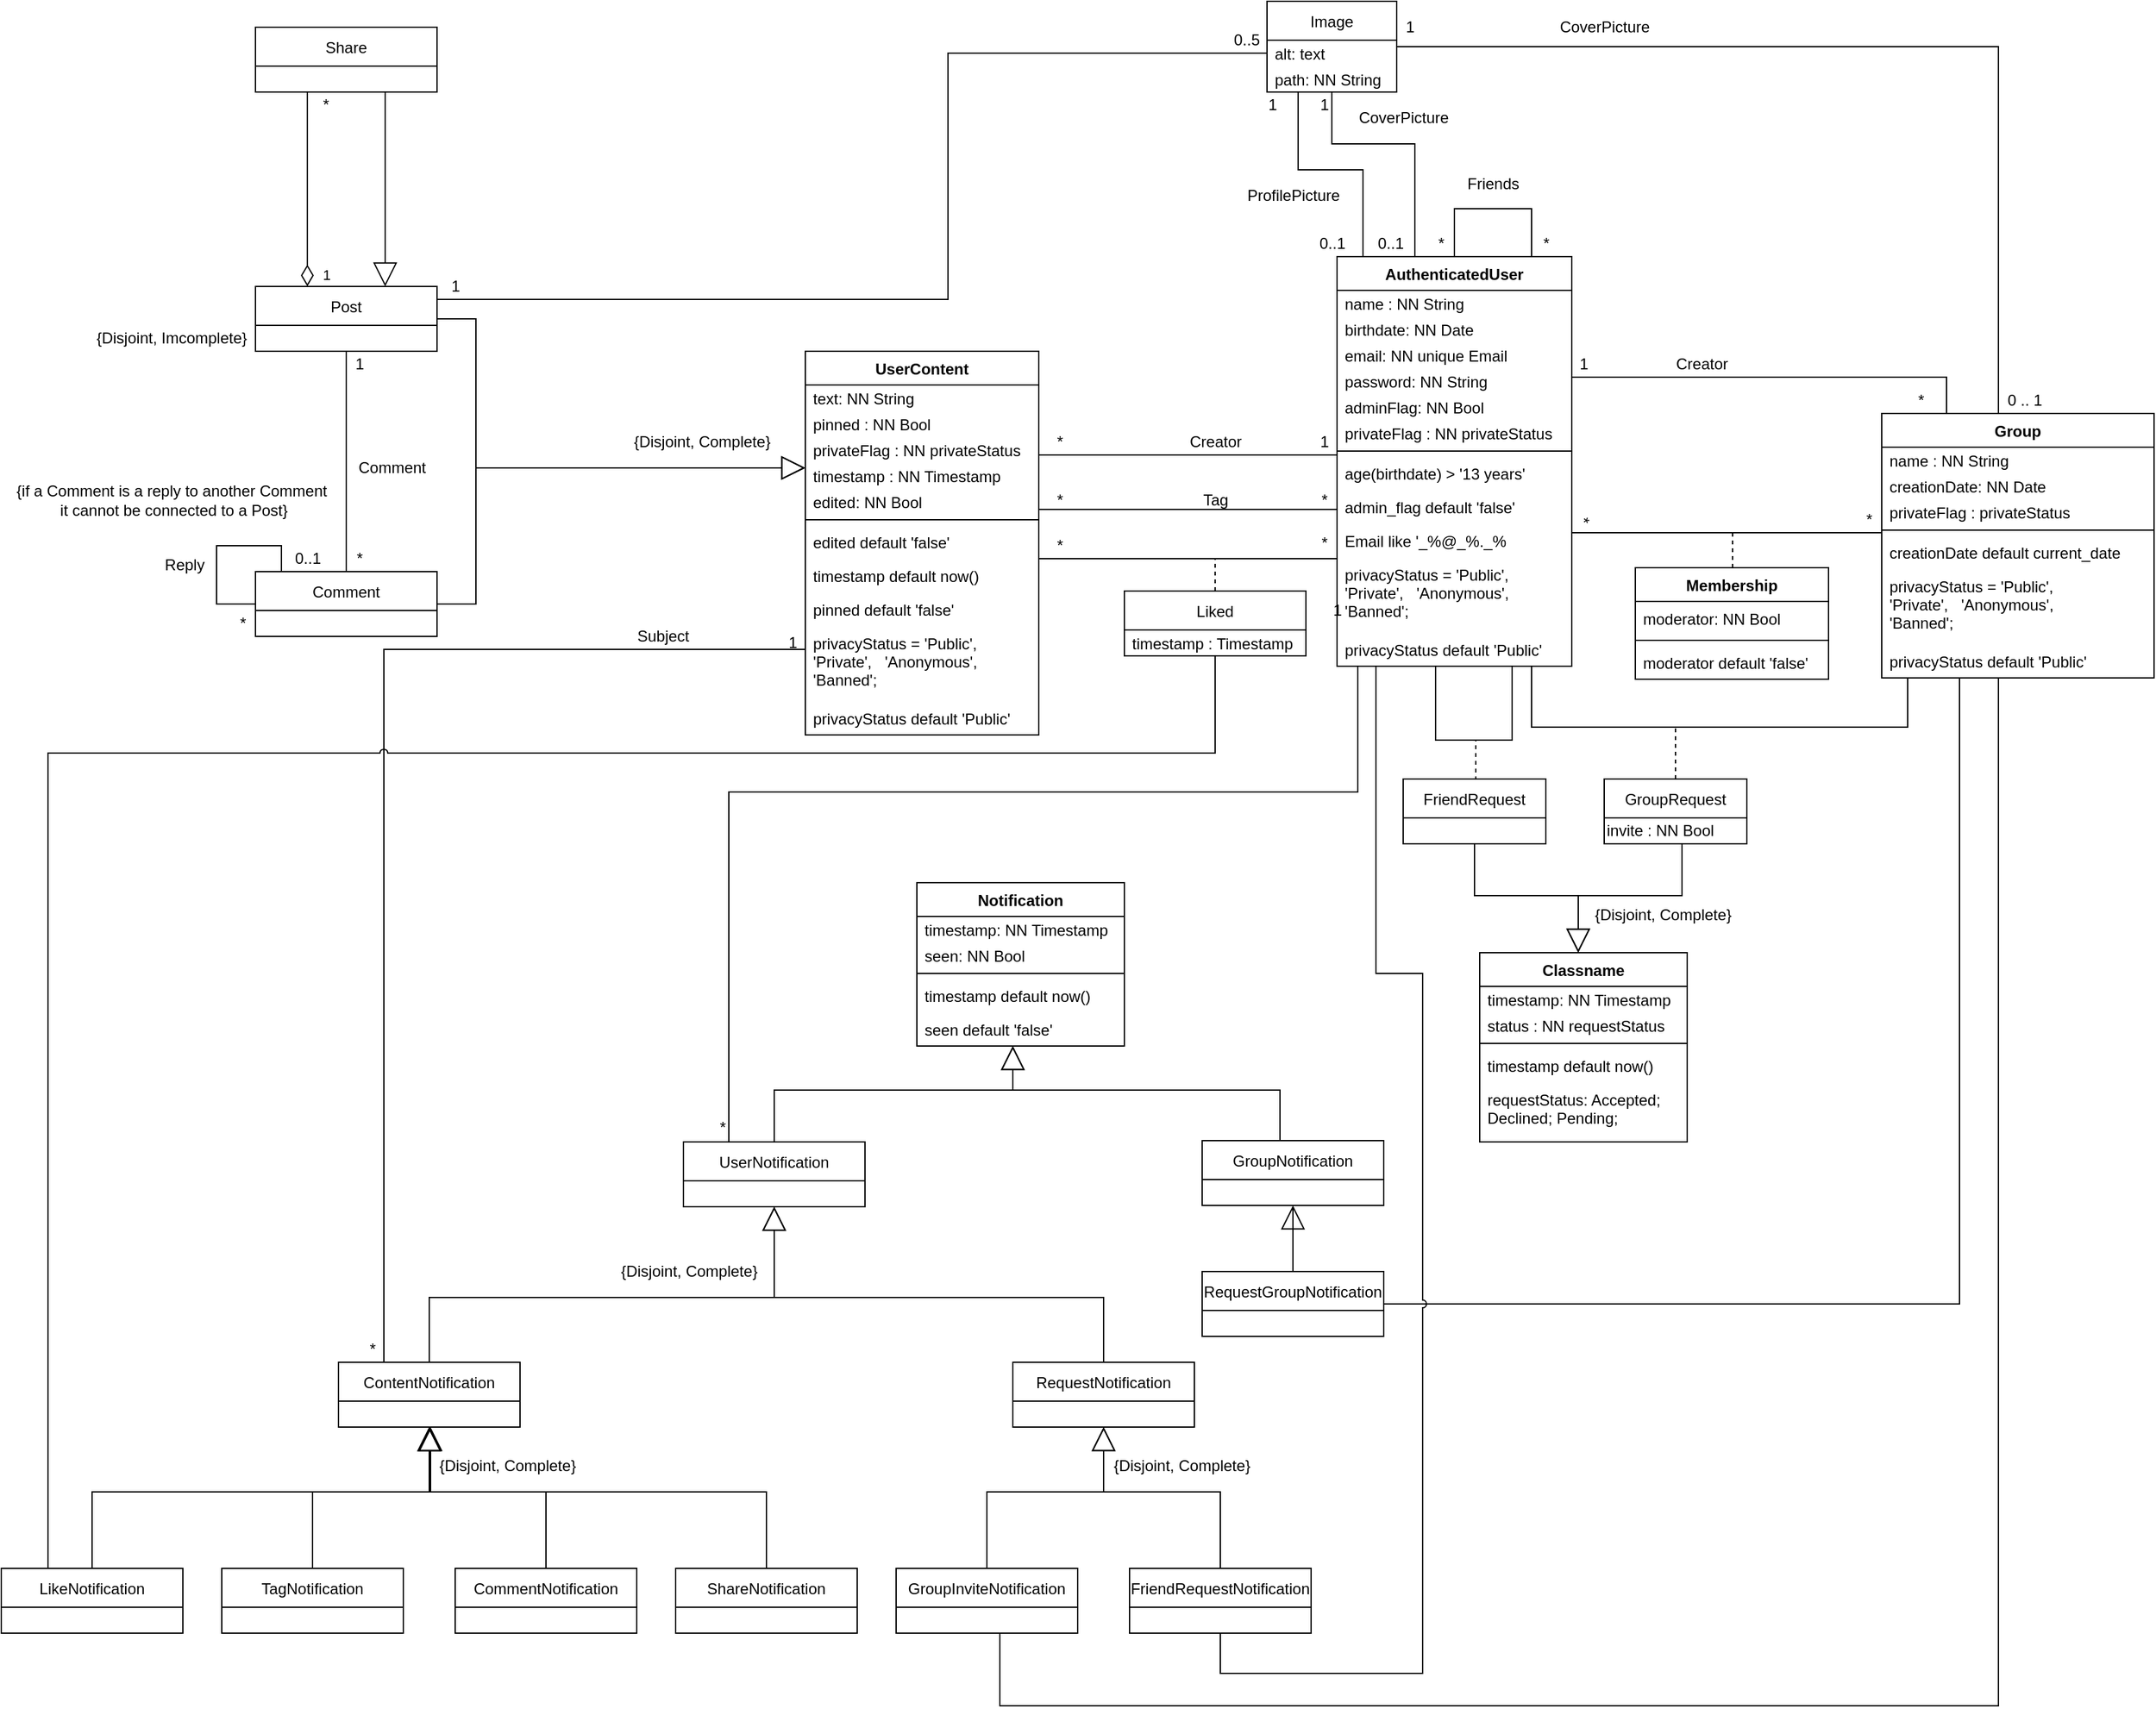 <mxfile version="15.8.7"><diagram id="_8iTK6h8gQtIa12id7v4" name="Page-1"><mxGraphModel dx="1994" dy="1238" grid="1" gridSize="10" guides="1" tooltips="1" connect="1" arrows="1" fold="1" page="1" pageScale="1" pageWidth="827" pageHeight="1169" math="0" shadow="0"><root><mxCell id="0"/><mxCell id="1" parent="0"/><mxCell id="o1yUswgyp2vZm4bWjKRa-1" style="edgeStyle=orthogonalEdgeStyle;rounded=0;orthogonalLoop=1;jettySize=auto;html=1;fontSize=12;endArrow=none;endFill=0;" parent="1" source="vMdB0Q7-d2a5ZW_r1ozm-14" target="o1yUswgyp2vZm4bWjKRa-22" edge="1"><mxGeometry relative="1" as="geometry"><Array as="points"><mxPoint x="1280" y="460"/><mxPoint x="1216" y="460"/></Array><mxPoint x="1346" y="530" as="targetPoint"/><mxPoint x="1280" y="510" as="sourcePoint"/></mxGeometry></mxCell><mxCell id="o1yUswgyp2vZm4bWjKRa-2" style="edgeStyle=orthogonalEdgeStyle;rounded=0;orthogonalLoop=1;jettySize=auto;html=1;fontSize=12;endArrow=none;endFill=0;" parent="1" source="vMdB0Q7-d2a5ZW_r1ozm-14" target="o1yUswgyp2vZm4bWjKRa-22" edge="1"><mxGeometry relative="1" as="geometry"><mxPoint x="1216" y="530" as="targetPoint"/><Array as="points"><mxPoint x="1240" y="480"/><mxPoint x="1190" y="480"/></Array><mxPoint x="1240" y="520" as="sourcePoint"/></mxGeometry></mxCell><mxCell id="o1yUswgyp2vZm4bWjKRa-11" style="edgeStyle=orthogonalEdgeStyle;rounded=0;orthogonalLoop=1;jettySize=auto;html=1;fontSize=12;endArrow=none;endFill=0;" parent="1" source="vMdB0Q7-d2a5ZW_r1ozm-67" target="vMdB0Q7-d2a5ZW_r1ozm-14" edge="1"><mxGeometry relative="1" as="geometry"><Array as="points"><mxPoint x="1590" y="760"/><mxPoint x="1590" y="760"/></Array><mxPoint x="1566" y="760" as="sourcePoint"/><mxPoint x="1480" y="740" as="targetPoint"/></mxGeometry></mxCell><mxCell id="o1yUswgyp2vZm4bWjKRa-12" style="edgeStyle=orthogonalEdgeStyle;rounded=0;orthogonalLoop=1;jettySize=auto;html=1;fontSize=12;endArrow=none;endFill=0;" parent="1" source="vMdB0Q7-d2a5ZW_r1ozm-67" target="o1yUswgyp2vZm4bWjKRa-22" edge="1"><mxGeometry relative="1" as="geometry"><Array as="points"><mxPoint x="1730" y="385"/></Array><mxPoint x="1376" y="530" as="targetPoint"/><mxPoint x="1607" y="740" as="sourcePoint"/></mxGeometry></mxCell><mxCell id="o1yUswgyp2vZm4bWjKRa-17" value="*" style="text;html=1;align=center;verticalAlign=middle;resizable=0;points=[];autosize=1;strokeColor=none;fillColor=none;fontSize=12;" parent="1" vertex="1"><mxGeometry x="1371" y="527" width="20" height="20" as="geometry"/></mxCell><mxCell id="o1yUswgyp2vZm4bWjKRa-18" value="*" style="text;html=1;align=center;verticalAlign=middle;resizable=0;points=[];autosize=1;strokeColor=none;fillColor=none;fontSize=12;" parent="1" vertex="1"><mxGeometry x="1290" y="527" width="20" height="20" as="geometry"/></mxCell><mxCell id="o1yUswgyp2vZm4bWjKRa-19" value="Friends" style="text;html=1;align=center;verticalAlign=middle;resizable=0;points=[];autosize=1;strokeColor=none;fillColor=none;fontSize=12;" parent="1" vertex="1"><mxGeometry x="1310" y="481.04" width="60" height="20" as="geometry"/></mxCell><mxCell id="o1yUswgyp2vZm4bWjKRa-20" value="*" style="text;html=1;align=center;verticalAlign=middle;resizable=0;points=[];autosize=1;strokeColor=none;fillColor=none;fontSize=12;" parent="1" vertex="1"><mxGeometry x="1620" y="740" width="20" height="20" as="geometry"/></mxCell><mxCell id="o1yUswgyp2vZm4bWjKRa-21" value="*" style="text;html=1;align=center;verticalAlign=middle;resizable=0;points=[];autosize=1;strokeColor=none;fillColor=none;fontSize=12;rotation=90;" parent="1" vertex="1"><mxGeometry x="1400" y="740" width="20" height="20" as="geometry"/></mxCell><mxCell id="o1yUswgyp2vZm4bWjKRa-22" value="Image" style="swimlane;fontStyle=0;childLayout=stackLayout;horizontal=1;startSize=30;horizontalStack=0;resizeParent=1;resizeParentMax=0;resizeLast=0;collapsible=1;marginBottom=0;fontSize=12;verticalAlign=middle;" parent="1" vertex="1"><mxGeometry x="1166" y="350" width="100" height="70" as="geometry"/></mxCell><mxCell id="o1yUswgyp2vZm4bWjKRa-23" value="alt: text" style="text;strokeColor=none;fillColor=none;align=left;verticalAlign=middle;spacingLeft=4;spacingRight=4;overflow=hidden;points=[[0,0.5],[1,0.5]];portConstraint=eastwest;rotatable=0;spacing=2;spacingTop=0;fontStyle=0" parent="o1yUswgyp2vZm4bWjKRa-22" vertex="1"><mxGeometry y="30" width="100" height="20" as="geometry"/></mxCell><mxCell id="o1yUswgyp2vZm4bWjKRa-24" value="path: NN String" style="text;strokeColor=none;fillColor=none;align=left;verticalAlign=middle;spacingLeft=4;spacingRight=4;overflow=hidden;points=[[0,0.5],[1,0.5]];portConstraint=eastwest;rotatable=0;spacing=2;spacingTop=0;fontStyle=0" parent="o1yUswgyp2vZm4bWjKRa-22" vertex="1"><mxGeometry y="50" width="100" height="20" as="geometry"/></mxCell><mxCell id="o1yUswgyp2vZm4bWjKRa-25" value="Post" style="swimlane;fontStyle=0;childLayout=stackLayout;horizontal=1;startSize=30;horizontalStack=0;resizeParent=1;resizeParentMax=0;resizeLast=0;collapsible=1;marginBottom=0;fontSize=12;verticalAlign=middle;" parent="1" vertex="1"><mxGeometry x="386" y="570.04" width="140" height="50" as="geometry"/></mxCell><mxCell id="o1yUswgyp2vZm4bWjKRa-32" style="edgeStyle=orthogonalEdgeStyle;rounded=0;orthogonalLoop=1;jettySize=auto;html=1;exitX=0.5;exitY=0;exitDx=0;exitDy=0;fontSize=12;endArrow=none;endFill=0;" parent="1" source="o1yUswgyp2vZm4bWjKRa-34" target="o1yUswgyp2vZm4bWjKRa-25" edge="1"><mxGeometry relative="1" as="geometry"/></mxCell><mxCell id="o1yUswgyp2vZm4bWjKRa-33" style="edgeStyle=orthogonalEdgeStyle;rounded=0;orthogonalLoop=1;jettySize=auto;html=1;exitX=0.25;exitY=0;exitDx=0;exitDy=0;fontSize=12;endArrow=none;endFill=0;entryX=0;entryY=0.5;entryDx=0;entryDy=0;" parent="1" source="o1yUswgyp2vZm4bWjKRa-34" target="o1yUswgyp2vZm4bWjKRa-34" edge="1"><mxGeometry relative="1" as="geometry"><mxPoint x="356" y="770.04" as="targetPoint"/><Array as="points"><mxPoint x="406" y="790.04"/><mxPoint x="406" y="770.04"/><mxPoint x="356" y="770.04"/><mxPoint x="356" y="815.04"/></Array></mxGeometry></mxCell><mxCell id="o1yUswgyp2vZm4bWjKRa-34" value="Comment" style="swimlane;fontStyle=0;childLayout=stackLayout;horizontal=1;startSize=30;horizontalStack=0;resizeParent=1;resizeParentMax=0;resizeLast=0;collapsible=1;marginBottom=0;fontSize=12;verticalAlign=middle;" parent="1" vertex="1"><mxGeometry x="386" y="790.04" width="140" height="50" as="geometry"/></mxCell><mxCell id="o1yUswgyp2vZm4bWjKRa-35" value="" style="endArrow=block;endSize=16;endFill=0;html=1;rounded=0;fontSize=12;edgeStyle=orthogonalEdgeStyle;" parent="1" source="o1yUswgyp2vZm4bWjKRa-25" target="vMdB0Q7-d2a5ZW_r1ozm-39" edge="1"><mxGeometry width="160" relative="1" as="geometry"><mxPoint x="1106" y="705.1" as="sourcePoint"/><mxPoint x="826" y="710" as="targetPoint"/><Array as="points"><mxPoint x="556" y="595"/><mxPoint x="556" y="710"/></Array></mxGeometry></mxCell><mxCell id="o1yUswgyp2vZm4bWjKRa-36" value="{Disjoint, Complete}" style="text;html=1;align=center;verticalAlign=middle;resizable=0;points=[];autosize=1;strokeColor=none;fillColor=none;fontSize=12;" parent="1" vertex="1"><mxGeometry x="670" y="680.1" width="120" height="20" as="geometry"/></mxCell><mxCell id="o1yUswgyp2vZm4bWjKRa-37" style="edgeStyle=orthogonalEdgeStyle;rounded=0;orthogonalLoop=1;jettySize=auto;html=1;fontSize=12;endArrow=none;endFill=0;" parent="1" source="o1yUswgyp2vZm4bWjKRa-25" target="o1yUswgyp2vZm4bWjKRa-22" edge="1"><mxGeometry relative="1" as="geometry"><Array as="points"><mxPoint x="920" y="580"/><mxPoint x="920" y="390"/></Array><mxPoint x="1026" y="505" as="targetPoint"/></mxGeometry></mxCell><mxCell id="o1yUswgyp2vZm4bWjKRa-38" value="1" style="text;html=1;align=center;verticalAlign=middle;resizable=0;points=[];autosize=1;strokeColor=none;fillColor=none;fontSize=12;" parent="1" vertex="1"><mxGeometry x="530" y="560" width="20" height="20" as="geometry"/></mxCell><mxCell id="o1yUswgyp2vZm4bWjKRa-39" style="edgeStyle=orthogonalEdgeStyle;rounded=0;orthogonalLoop=1;jettySize=auto;html=1;fontSize=12;endArrow=none;endFill=0;" parent="1" source="vMdB0Q7-d2a5ZW_r1ozm-39" target="vMdB0Q7-d2a5ZW_r1ozm-14" edge="1"><mxGeometry relative="1" as="geometry"><Array as="points"><mxPoint x="1050" y="700"/><mxPoint x="1050" y="700"/></Array><mxPoint x="996" y="700" as="sourcePoint"/><mxPoint x="1230" y="700" as="targetPoint"/></mxGeometry></mxCell><mxCell id="o1yUswgyp2vZm4bWjKRa-40" value="Creator" style="text;html=1;align=center;verticalAlign=middle;resizable=0;points=[];autosize=1;strokeColor=none;fillColor=none;fontSize=12;" parent="1" vertex="1"><mxGeometry x="1096" y="680" width="60" height="20" as="geometry"/></mxCell><mxCell id="o1yUswgyp2vZm4bWjKRa-41" value="*" style="text;html=1;align=center;verticalAlign=middle;resizable=0;points=[];autosize=1;strokeColor=none;fillColor=none;fontSize=12;" parent="1" vertex="1"><mxGeometry x="996" y="680" width="20" height="20" as="geometry"/></mxCell><mxCell id="o1yUswgyp2vZm4bWjKRa-42" value="1" style="text;html=1;align=center;verticalAlign=middle;resizable=0;points=[];autosize=1;strokeColor=none;fillColor=none;fontSize=12;" parent="1" vertex="1"><mxGeometry x="1200" y="680.1" width="20" height="20" as="geometry"/></mxCell><mxCell id="o1yUswgyp2vZm4bWjKRa-43" style="edgeStyle=orthogonalEdgeStyle;rounded=0;orthogonalLoop=1;jettySize=auto;html=1;fontSize=12;endArrow=none;endFill=0;" parent="1" source="vMdB0Q7-d2a5ZW_r1ozm-39" target="vMdB0Q7-d2a5ZW_r1ozm-14" edge="1"><mxGeometry relative="1" as="geometry"><Array as="points"><mxPoint x="1170" y="742"/><mxPoint x="1170" y="742"/></Array><mxPoint x="911" y="710.04" as="sourcePoint"/><mxPoint x="1319.941" y="710" as="targetPoint"/></mxGeometry></mxCell><mxCell id="o1yUswgyp2vZm4bWjKRa-44" value="Tag" style="text;html=1;align=center;verticalAlign=middle;resizable=0;points=[];autosize=1;strokeColor=none;fillColor=none;fontSize=12;" parent="1" vertex="1"><mxGeometry x="1111" y="725" width="30" height="20" as="geometry"/></mxCell><mxCell id="o1yUswgyp2vZm4bWjKRa-45" value="*" style="text;html=1;align=center;verticalAlign=middle;resizable=0;points=[];autosize=1;strokeColor=none;fillColor=none;fontSize=12;" parent="1" vertex="1"><mxGeometry x="1200" y="725.1" width="20" height="20" as="geometry"/></mxCell><mxCell id="o1yUswgyp2vZm4bWjKRa-46" value="*" style="text;html=1;align=center;verticalAlign=middle;resizable=0;points=[];autosize=1;strokeColor=none;fillColor=none;fontSize=12;" parent="1" vertex="1"><mxGeometry x="996" y="725" width="20" height="20" as="geometry"/></mxCell><mxCell id="o1yUswgyp2vZm4bWjKRa-47" style="edgeStyle=orthogonalEdgeStyle;rounded=0;orthogonalLoop=1;jettySize=auto;html=1;exitX=0.5;exitY=0;exitDx=0;exitDy=0;fontSize=12;endArrow=none;endFill=0;dashed=1;" parent="1" source="o1yUswgyp2vZm4bWjKRa-48" edge="1"><mxGeometry relative="1" as="geometry"><mxPoint x="1126" y="780" as="targetPoint"/></mxGeometry></mxCell><mxCell id="o1yUswgyp2vZm4bWjKRa-48" value="Liked" style="swimlane;fontStyle=0;childLayout=stackLayout;horizontal=1;startSize=30;horizontalStack=0;resizeParent=1;resizeParentMax=0;resizeLast=0;collapsible=1;marginBottom=0;fontSize=12;verticalAlign=middle;" parent="1" vertex="1"><mxGeometry x="1056" y="805" width="140" height="50" as="geometry"/></mxCell><mxCell id="o1yUswgyp2vZm4bWjKRa-49" value="timestamp : Timestamp" style="text;strokeColor=none;fillColor=none;align=left;verticalAlign=middle;spacingLeft=4;spacingRight=4;overflow=hidden;points=[[0,0.5],[1,0.5]];portConstraint=eastwest;rotatable=0;spacing=2;spacingTop=0;" parent="o1yUswgyp2vZm4bWjKRa-48" vertex="1"><mxGeometry y="30" width="140" height="20" as="geometry"/></mxCell><mxCell id="o1yUswgyp2vZm4bWjKRa-50" value="" style="endArrow=block;endSize=16;endFill=0;html=1;rounded=0;fontSize=12;edgeStyle=orthogonalEdgeStyle;" parent="1" source="o1yUswgyp2vZm4bWjKRa-34" target="vMdB0Q7-d2a5ZW_r1ozm-39" edge="1"><mxGeometry width="160" relative="1" as="geometry"><mxPoint x="676" y="535.1" as="sourcePoint"/><mxPoint x="826" y="710" as="targetPoint"/><Array as="points"><mxPoint x="556" y="815"/><mxPoint x="556" y="710"/></Array></mxGeometry></mxCell><mxCell id="o1yUswgyp2vZm4bWjKRa-51" value="*" style="text;html=1;align=center;verticalAlign=middle;resizable=0;points=[];autosize=1;strokeColor=none;fillColor=none;fontSize=12;" parent="1" vertex="1"><mxGeometry x="456" y="770.04" width="20" height="20" as="geometry"/></mxCell><mxCell id="o1yUswgyp2vZm4bWjKRa-52" value="1" style="text;html=1;align=center;verticalAlign=middle;resizable=0;points=[];autosize=1;strokeColor=none;fillColor=none;fontSize=12;" parent="1" vertex="1"><mxGeometry x="456" y="620.04" width="20" height="20" as="geometry"/></mxCell><mxCell id="o1yUswgyp2vZm4bWjKRa-53" style="edgeStyle=orthogonalEdgeStyle;rounded=0;orthogonalLoop=1;jettySize=auto;html=1;fontSize=12;endArrow=none;endFill=0;" parent="1" source="vMdB0Q7-d2a5ZW_r1ozm-39" target="vMdB0Q7-d2a5ZW_r1ozm-14" edge="1"><mxGeometry relative="1" as="geometry"><mxPoint x="911" y="710.04" as="sourcePoint"/><Array as="points"><mxPoint x="1110" y="780"/><mxPoint x="1110" y="780"/></Array><mxPoint x="1319.941" y="710" as="targetPoint"/></mxGeometry></mxCell><mxCell id="o1yUswgyp2vZm4bWjKRa-54" value="*" style="text;html=1;align=center;verticalAlign=middle;resizable=0;points=[];autosize=1;strokeColor=none;fillColor=none;fontSize=12;" parent="1" vertex="1"><mxGeometry x="1200" y="758.04" width="20" height="20" as="geometry"/></mxCell><mxCell id="o1yUswgyp2vZm4bWjKRa-55" value="*" style="text;html=1;align=center;verticalAlign=middle;resizable=0;points=[];autosize=1;strokeColor=none;fillColor=none;fontSize=12;" parent="1" vertex="1"><mxGeometry x="996" y="760" width="20" height="20" as="geometry"/></mxCell><mxCell id="o1yUswgyp2vZm4bWjKRa-56" value="Share" style="swimlane;fontStyle=0;childLayout=stackLayout;horizontal=1;startSize=30;horizontalStack=0;resizeParent=1;resizeParentMax=0;resizeLast=0;collapsible=1;marginBottom=0;fontSize=12;verticalAlign=middle;" parent="1" vertex="1"><mxGeometry x="386" y="370.0" width="140" height="50" as="geometry"/></mxCell><mxCell id="o1yUswgyp2vZm4bWjKRa-57" value="*" style="text;html=1;align=center;verticalAlign=middle;resizable=0;points=[];autosize=1;strokeColor=none;fillColor=none;fontSize=12;" parent="1" vertex="1"><mxGeometry x="430" y="420.0" width="20" height="20" as="geometry"/></mxCell><mxCell id="o1yUswgyp2vZm4bWjKRa-58" value="*" style="text;html=1;align=center;verticalAlign=middle;resizable=0;points=[];autosize=1;strokeColor=none;fillColor=none;fontSize=12;" parent="1" vertex="1"><mxGeometry x="366" y="820.04" width="20" height="20" as="geometry"/></mxCell><mxCell id="o1yUswgyp2vZm4bWjKRa-59" value="0..1" style="text;html=1;align=center;verticalAlign=middle;resizable=0;points=[];autosize=1;strokeColor=none;fillColor=none;fontSize=12;" parent="1" vertex="1"><mxGeometry x="406" y="770.04" width="40" height="20" as="geometry"/></mxCell><mxCell id="o1yUswgyp2vZm4bWjKRa-60" value="{Disjoint, Imcomplete}" style="text;html=1;align=center;verticalAlign=middle;resizable=0;points=[];autosize=1;strokeColor=none;fillColor=none;fontSize=12;" parent="1" vertex="1"><mxGeometry x="256" y="600.04" width="130" height="20" as="geometry"/></mxCell><mxCell id="o1yUswgyp2vZm4bWjKRa-61" style="edgeStyle=orthogonalEdgeStyle;rounded=0;orthogonalLoop=1;jettySize=auto;html=1;exitX=0.5;exitY=0;exitDx=0;exitDy=0;fontSize=12;endArrow=none;endFill=0;dashed=1;" parent="1" source="o1yUswgyp2vZm4bWjKRa-62" edge="1"><mxGeometry relative="1" as="geometry"><mxPoint x="1327" y="920" as="targetPoint"/><Array as="points"><mxPoint x="1327" y="950"/></Array></mxGeometry></mxCell><mxCell id="o1yUswgyp2vZm4bWjKRa-62" value="FriendRequest" style="swimlane;fontStyle=0;childLayout=stackLayout;horizontal=1;startSize=30;horizontalStack=0;resizeParent=1;resizeParentMax=0;resizeLast=0;collapsible=1;marginBottom=0;fontSize=12;verticalAlign=middle;" parent="1" vertex="1"><mxGeometry x="1271" y="950" width="110" height="50" as="geometry"/></mxCell><mxCell id="o1yUswgyp2vZm4bWjKRa-63" style="edgeStyle=orthogonalEdgeStyle;rounded=0;orthogonalLoop=1;jettySize=auto;html=1;fontSize=12;endArrow=none;endFill=0;startArrow=none;jumpStyle=arc;" parent="1" source="vMdB0Q7-d2a5ZW_r1ozm-67" target="vMdB0Q7-d2a5ZW_r1ozm-14" edge="1"><mxGeometry relative="1" as="geometry"><Array as="points"><mxPoint x="1660" y="910"/><mxPoint x="1370" y="910"/></Array><mxPoint x="1636" y="790" as="sourcePoint"/><mxPoint x="1386.059" y="710" as="targetPoint"/></mxGeometry></mxCell><mxCell id="o1yUswgyp2vZm4bWjKRa-64" value="GroupRequest" style="swimlane;fontStyle=0;childLayout=stackLayout;horizontal=1;startSize=30;horizontalStack=0;resizeParent=1;resizeParentMax=0;resizeLast=0;collapsible=1;marginBottom=0;fontSize=12;verticalAlign=middle;" parent="1" vertex="1"><mxGeometry x="1426" y="950" width="110" height="50" as="geometry"/></mxCell><mxCell id="o1yUswgyp2vZm4bWjKRa-65" value="invite : NN Bool" style="text;html=1;align=left;verticalAlign=middle;resizable=0;points=[];autosize=1;strokeColor=none;fillColor=none;" parent="o1yUswgyp2vZm4bWjKRa-64" vertex="1"><mxGeometry y="30" width="110" height="20" as="geometry"/></mxCell><mxCell id="o1yUswgyp2vZm4bWjKRa-66" style="edgeStyle=orthogonalEdgeStyle;rounded=0;orthogonalLoop=1;jettySize=auto;html=1;fontSize=12;endArrow=none;endFill=0;dashed=1;" parent="1" source="vMdB0Q7-d2a5ZW_r1ozm-58" edge="1"><mxGeometry relative="1" as="geometry"><mxPoint x="1525" y="760" as="targetPoint"/><mxPoint x="1480.5" y="795" as="sourcePoint"/><Array as="points"><mxPoint x="1525" y="760"/></Array></mxGeometry></mxCell><mxCell id="o1yUswgyp2vZm4bWjKRa-72" style="edgeStyle=orthogonalEdgeStyle;rounded=0;jumpStyle=none;orthogonalLoop=1;jettySize=auto;html=1;exitX=0.25;exitY=0;exitDx=0;exitDy=0;endArrow=none;endFill=0;" parent="1" source="o1yUswgyp2vZm4bWjKRa-73" target="vMdB0Q7-d2a5ZW_r1ozm-39" edge="1"><mxGeometry relative="1" as="geometry"><Array as="points"><mxPoint x="485" y="850"/></Array><mxPoint x="916.059" y="710.04" as="targetPoint"/></mxGeometry></mxCell><mxCell id="o1yUswgyp2vZm4bWjKRa-73" value="ContentNotification" style="swimlane;fontStyle=0;childLayout=stackLayout;horizontal=1;startSize=30;horizontalStack=0;resizeParent=1;resizeParentMax=0;resizeLast=0;collapsible=1;marginBottom=0;fontSize=12;verticalAlign=middle;" parent="1" vertex="1"><mxGeometry x="450" y="1400" width="140" height="50" as="geometry"/></mxCell><mxCell id="o1yUswgyp2vZm4bWjKRa-74" value="RequestNotification" style="swimlane;fontStyle=0;childLayout=stackLayout;horizontal=1;startSize=30;horizontalStack=0;resizeParent=1;resizeParentMax=0;resizeLast=0;collapsible=1;marginBottom=0;fontSize=12;verticalAlign=middle;" parent="1" vertex="1"><mxGeometry x="970" y="1400" width="140" height="50" as="geometry"/></mxCell><mxCell id="o1yUswgyp2vZm4bWjKRa-75" value="FriendRequestNotification" style="swimlane;fontStyle=0;childLayout=stackLayout;horizontal=1;startSize=30;horizontalStack=0;resizeParent=1;resizeParentMax=0;resizeLast=0;collapsible=1;marginBottom=0;fontSize=12;verticalAlign=middle;" parent="1" vertex="1"><mxGeometry x="1060" y="1559" width="140" height="50" as="geometry"/></mxCell><mxCell id="o1yUswgyp2vZm4bWjKRa-76" style="edgeStyle=orthogonalEdgeStyle;rounded=0;jumpStyle=arc;orthogonalLoop=1;jettySize=auto;html=1;endArrow=none;endFill=0;" parent="1" source="o1yUswgyp2vZm4bWjKRa-116" target="vMdB0Q7-d2a5ZW_r1ozm-67" edge="1"><mxGeometry relative="1" as="geometry"><Array as="points"><mxPoint x="1700" y="1355"/></Array></mxGeometry></mxCell><mxCell id="o1yUswgyp2vZm4bWjKRa-77" value="GroupInviteNotification" style="swimlane;fontStyle=0;childLayout=stackLayout;horizontal=1;startSize=30;horizontalStack=0;resizeParent=1;resizeParentMax=0;resizeLast=0;collapsible=1;marginBottom=0;fontSize=12;verticalAlign=middle;" parent="1" vertex="1"><mxGeometry x="880" y="1559" width="140" height="50" as="geometry"/></mxCell><mxCell id="o1yUswgyp2vZm4bWjKRa-81" value="" style="endArrow=block;endSize=16;endFill=0;html=1;rounded=0;edgeStyle=orthogonalEdgeStyle;" parent="1" source="o1yUswgyp2vZm4bWjKRa-62" target="vMdB0Q7-d2a5ZW_r1ozm-53" edge="1"><mxGeometry width="160" relative="1" as="geometry"><mxPoint x="1236" y="990" as="sourcePoint"/><mxPoint x="1406.059" y="1090" as="targetPoint"/><Array as="points"><mxPoint x="1326" y="1040"/><mxPoint x="1406" y="1040"/></Array></mxGeometry></mxCell><mxCell id="o1yUswgyp2vZm4bWjKRa-82" value="" style="endArrow=block;endSize=16;endFill=0;html=1;rounded=0;edgeStyle=orthogonalEdgeStyle;" parent="1" source="o1yUswgyp2vZm4bWjKRa-64" edge="1" target="vMdB0Q7-d2a5ZW_r1ozm-53"><mxGeometry width="160" relative="1" as="geometry"><mxPoint x="1336" y="1010" as="sourcePoint"/><mxPoint x="1406" y="1090" as="targetPoint"/><Array as="points"><mxPoint x="1486" y="1040"/><mxPoint x="1406" y="1040"/></Array></mxGeometry></mxCell><mxCell id="o1yUswgyp2vZm4bWjKRa-83" value="" style="endArrow=block;endSize=16;endFill=0;html=1;rounded=0;edgeStyle=orthogonalEdgeStyle;exitX=0.5;exitY=0;exitDx=0;exitDy=0;" parent="1" source="o1yUswgyp2vZm4bWjKRa-73" target="o1yUswgyp2vZm4bWjKRa-109" edge="1"><mxGeometry width="160" relative="1" as="geometry"><mxPoint x="866" y="1400" as="sourcePoint"/><mxPoint x="756" y="1480" as="targetPoint"/><Array as="points"><mxPoint x="520" y="1350"/><mxPoint x="786" y="1350"/></Array></mxGeometry></mxCell><mxCell id="o1yUswgyp2vZm4bWjKRa-84" value="" style="endArrow=block;endSize=16;endFill=0;html=1;rounded=0;edgeStyle=orthogonalEdgeStyle;exitX=0.5;exitY=0;exitDx=0;exitDy=0;" parent="1" source="o1yUswgyp2vZm4bWjKRa-74" target="o1yUswgyp2vZm4bWjKRa-109" edge="1"><mxGeometry width="160" relative="1" as="geometry"><mxPoint x="656" y="1430" as="sourcePoint"/><mxPoint x="746" y="1480" as="targetPoint"/><Array as="points"><mxPoint x="1040" y="1350"/><mxPoint x="786" y="1350"/></Array></mxGeometry></mxCell><mxCell id="o1yUswgyp2vZm4bWjKRa-85" value="" style="endArrow=block;endSize=16;endFill=0;html=1;rounded=0;edgeStyle=orthogonalEdgeStyle;" parent="1" source="o1yUswgyp2vZm4bWjKRa-77" target="o1yUswgyp2vZm4bWjKRa-74" edge="1"><mxGeometry width="160" relative="1" as="geometry"><mxPoint x="930" y="1510" as="sourcePoint"/><mxPoint x="750" y="1440" as="targetPoint"/><Array as="points"><mxPoint x="950" y="1500"/><mxPoint x="1040" y="1500"/></Array></mxGeometry></mxCell><mxCell id="o1yUswgyp2vZm4bWjKRa-86" value="" style="endArrow=block;endSize=16;endFill=0;html=1;rounded=0;edgeStyle=orthogonalEdgeStyle;" parent="1" source="o1yUswgyp2vZm4bWjKRa-75" target="o1yUswgyp2vZm4bWjKRa-74" edge="1"><mxGeometry width="160" relative="1" as="geometry"><mxPoint x="940" y="1530" as="sourcePoint"/><mxPoint x="1020" y="1460" as="targetPoint"/><Array as="points"><mxPoint x="1130" y="1500"/><mxPoint x="1040" y="1500"/></Array></mxGeometry></mxCell><mxCell id="o1yUswgyp2vZm4bWjKRa-87" value="CommentNotification" style="swimlane;fontStyle=0;childLayout=stackLayout;horizontal=1;startSize=30;horizontalStack=0;resizeParent=1;resizeParentMax=0;resizeLast=0;collapsible=1;marginBottom=0;fontSize=12;verticalAlign=middle;" parent="1" vertex="1"><mxGeometry x="540" y="1559" width="140" height="50" as="geometry"/></mxCell><mxCell id="o1yUswgyp2vZm4bWjKRa-88" value="" style="edgeStyle=orthogonalEdgeStyle;rounded=0;orthogonalLoop=1;jettySize=auto;html=1;endArrow=none;endFill=0;jumpStyle=arc;" parent="1" source="o1yUswgyp2vZm4bWjKRa-89" target="o1yUswgyp2vZm4bWjKRa-48" edge="1"><mxGeometry relative="1" as="geometry"><mxPoint x="286" y="1030" as="targetPoint"/><Array as="points"><mxPoint x="226" y="930"/><mxPoint x="1126" y="930"/></Array></mxGeometry></mxCell><mxCell id="o1yUswgyp2vZm4bWjKRa-89" value="LikeNotification" style="swimlane;fontStyle=0;childLayout=stackLayout;horizontal=1;startSize=30;horizontalStack=0;resizeParent=1;resizeParentMax=0;resizeLast=0;collapsible=1;marginBottom=0;fontSize=12;verticalAlign=middle;" parent="1" vertex="1"><mxGeometry x="190" y="1559" width="140" height="50" as="geometry"/></mxCell><mxCell id="o1yUswgyp2vZm4bWjKRa-90" value="TagNotification" style="swimlane;fontStyle=0;childLayout=stackLayout;horizontal=1;startSize=30;horizontalStack=0;resizeParent=1;resizeParentMax=0;resizeLast=0;collapsible=1;marginBottom=0;fontSize=12;verticalAlign=middle;" parent="1" vertex="1"><mxGeometry x="360" y="1559" width="140" height="50" as="geometry"/></mxCell><mxCell id="o1yUswgyp2vZm4bWjKRa-91" value="ShareNotification" style="swimlane;fontStyle=0;childLayout=stackLayout;horizontal=1;startSize=30;horizontalStack=0;resizeParent=1;resizeParentMax=0;resizeLast=0;collapsible=1;marginBottom=0;fontSize=12;verticalAlign=middle;" parent="1" vertex="1"><mxGeometry x="710" y="1559" width="140" height="50" as="geometry"/></mxCell><mxCell id="o1yUswgyp2vZm4bWjKRa-92" value="" style="endArrow=block;endSize=16;endFill=0;html=1;rounded=0;edgeStyle=orthogonalEdgeStyle;exitX=0.5;exitY=0;exitDx=0;exitDy=0;" parent="1" source="o1yUswgyp2vZm4bWjKRa-90" target="o1yUswgyp2vZm4bWjKRa-73" edge="1"><mxGeometry width="160" relative="1" as="geometry"><mxPoint x="270" y="1520" as="sourcePoint"/><mxPoint x="520" y="1490" as="targetPoint"/><Array as="points"><mxPoint x="430" y="1500"/><mxPoint x="520" y="1500"/></Array></mxGeometry></mxCell><mxCell id="o1yUswgyp2vZm4bWjKRa-93" value="" style="endArrow=block;endSize=16;endFill=0;html=1;rounded=0;edgeStyle=orthogonalEdgeStyle;" parent="1" source="o1yUswgyp2vZm4bWjKRa-89" target="o1yUswgyp2vZm4bWjKRa-73" edge="1"><mxGeometry width="160" relative="1" as="geometry"><mxPoint x="560" y="1570" as="sourcePoint"/><mxPoint x="520" y="1490" as="targetPoint"/><Array as="points"><mxPoint x="260" y="1500"/><mxPoint x="520" y="1500"/></Array></mxGeometry></mxCell><mxCell id="o1yUswgyp2vZm4bWjKRa-94" value="" style="endArrow=block;endSize=16;endFill=0;html=1;rounded=0;edgeStyle=orthogonalEdgeStyle;exitX=0.5;exitY=0;exitDx=0;exitDy=0;" parent="1" source="o1yUswgyp2vZm4bWjKRa-91" target="o1yUswgyp2vZm4bWjKRa-73" edge="1"><mxGeometry width="160" relative="1" as="geometry"><mxPoint x="570" y="1580" as="sourcePoint"/><mxPoint x="520" y="1490" as="targetPoint"/><Array as="points"><mxPoint x="780" y="1500"/><mxPoint x="520" y="1500"/></Array></mxGeometry></mxCell><mxCell id="o1yUswgyp2vZm4bWjKRa-95" value="" style="endArrow=block;endSize=16;endFill=0;html=1;rounded=0;edgeStyle=orthogonalEdgeStyle;" parent="1" source="o1yUswgyp2vZm4bWjKRa-87" target="o1yUswgyp2vZm4bWjKRa-73" edge="1"><mxGeometry width="160" relative="1" as="geometry"><mxPoint x="260" y="1559" as="sourcePoint"/><mxPoint x="520" y="1490" as="targetPoint"/><Array as="points"><mxPoint x="610" y="1500"/><mxPoint x="521" y="1500"/></Array></mxGeometry></mxCell><mxCell id="o1yUswgyp2vZm4bWjKRa-96" value="{Disjoint, Complete}" style="text;html=1;align=center;verticalAlign=middle;resizable=0;points=[];autosize=1;strokeColor=none;fillColor=none;fontSize=12;" parent="1" vertex="1"><mxGeometry x="520" y="1470" width="120" height="20" as="geometry"/></mxCell><mxCell id="o1yUswgyp2vZm4bWjKRa-97" value="{Disjoint, Complete}" style="text;html=1;align=center;verticalAlign=middle;resizable=0;points=[];autosize=1;strokeColor=none;fillColor=none;fontSize=12;" parent="1" vertex="1"><mxGeometry x="1040" y="1470" width="120" height="20" as="geometry"/></mxCell><mxCell id="o1yUswgyp2vZm4bWjKRa-98" style="edgeStyle=orthogonalEdgeStyle;rounded=0;orthogonalLoop=1;jettySize=auto;html=1;fontSize=12;endArrow=none;endFill=0;dashed=1;" parent="1" source="o1yUswgyp2vZm4bWjKRa-64" edge="1"><mxGeometry relative="1" as="geometry"><Array as="points"><mxPoint x="1481" y="930"/><mxPoint x="1481" y="930"/></Array><mxPoint x="1481" y="910" as="targetPoint"/><mxPoint x="716" y="980" as="sourcePoint"/></mxGeometry></mxCell><mxCell id="o1yUswgyp2vZm4bWjKRa-99" value="Comment" style="text;html=1;align=center;verticalAlign=middle;resizable=0;points=[];autosize=1;strokeColor=none;fillColor=none;" parent="1" vertex="1"><mxGeometry x="456" y="700.1" width="70" height="20" as="geometry"/></mxCell><mxCell id="o1yUswgyp2vZm4bWjKRa-100" value="Reply" style="text;html=1;align=center;verticalAlign=middle;resizable=0;points=[];autosize=1;strokeColor=none;fillColor=none;" parent="1" vertex="1"><mxGeometry x="306" y="775.1" width="50" height="20" as="geometry"/></mxCell><mxCell id="o1yUswgyp2vZm4bWjKRa-101" value="{if a Comment is a reply to another Comment&lt;br&gt;&amp;nbsp;it cannot be connected to a Post}" style="text;html=1;align=center;verticalAlign=middle;resizable=0;points=[];autosize=1;strokeColor=none;fillColor=none;" parent="1" vertex="1"><mxGeometry x="196" y="720.1" width="250" height="30" as="geometry"/></mxCell><mxCell id="o1yUswgyp2vZm4bWjKRa-102" value="" style="text;strokeColor=none;fillColor=none;align=left;verticalAlign=middle;spacingTop=-1;spacingLeft=4;spacingRight=4;rotatable=0;labelPosition=right;points=[];portConstraint=eastwest;" parent="1" vertex="1"><mxGeometry x="896" y="1050" width="20" height="14" as="geometry"/></mxCell><mxCell id="o1yUswgyp2vZm4bWjKRa-103" value="Subject" style="text;html=1;align=center;verticalAlign=middle;resizable=0;points=[];autosize=1;strokeColor=none;fillColor=none;" parent="1" vertex="1"><mxGeometry x="670" y="830" width="60" height="20" as="geometry"/></mxCell><mxCell id="o1yUswgyp2vZm4bWjKRa-104" value="{Disjoint, Complete}" style="text;html=1;align=center;verticalAlign=middle;resizable=0;points=[];autosize=1;strokeColor=none;fillColor=none;fontSize=12;" parent="1" vertex="1"><mxGeometry x="1411" y="1045" width="120" height="20" as="geometry"/></mxCell><mxCell id="o1yUswgyp2vZm4bWjKRa-105" value="{Disjoint, Complete}" style="text;html=1;align=center;verticalAlign=middle;resizable=0;points=[];autosize=1;strokeColor=none;fillColor=none;fontSize=12;" parent="1" vertex="1"><mxGeometry x="660" y="1320" width="120" height="20" as="geometry"/></mxCell><mxCell id="o1yUswgyp2vZm4bWjKRa-106" value="1" style="text;html=1;align=center;verticalAlign=middle;resizable=0;points=[];autosize=1;strokeColor=none;fillColor=none;" parent="1" vertex="1"><mxGeometry x="790" y="835" width="20" height="20" as="geometry"/></mxCell><mxCell id="o1yUswgyp2vZm4bWjKRa-107" value="*" style="text;html=1;align=center;verticalAlign=middle;resizable=0;points=[];autosize=1;strokeColor=none;fillColor=none;" parent="1" vertex="1"><mxGeometry x="466" y="1380" width="20" height="20" as="geometry"/></mxCell><mxCell id="o1yUswgyp2vZm4bWjKRa-108" style="edgeStyle=orthogonalEdgeStyle;rounded=0;jumpStyle=none;orthogonalLoop=1;jettySize=auto;html=1;exitX=0.25;exitY=0;exitDx=0;exitDy=0;endArrow=none;endFill=0;" parent="1" source="o1yUswgyp2vZm4bWjKRa-109" target="vMdB0Q7-d2a5ZW_r1ozm-14" edge="1"><mxGeometry relative="1" as="geometry"><Array as="points"><mxPoint x="751" y="960"/><mxPoint x="1236" y="960"/></Array><mxPoint x="1236.059" y="710" as="targetPoint"/></mxGeometry></mxCell><mxCell id="o1yUswgyp2vZm4bWjKRa-109" value="UserNotification" style="swimlane;fontStyle=0;childLayout=stackLayout;horizontal=1;startSize=30;horizontalStack=0;resizeParent=1;resizeParentMax=0;resizeLast=0;collapsible=1;marginBottom=0;fontSize=12;verticalAlign=middle;" parent="1" vertex="1"><mxGeometry x="716" y="1230" width="140" height="50" as="geometry"/></mxCell><mxCell id="o1yUswgyp2vZm4bWjKRa-110" value="GroupNotification" style="swimlane;fontStyle=0;childLayout=stackLayout;horizontal=1;startSize=30;horizontalStack=0;resizeParent=1;resizeParentMax=0;resizeLast=0;collapsible=1;marginBottom=0;fontSize=12;verticalAlign=middle;" parent="1" vertex="1"><mxGeometry x="1116" y="1229" width="140" height="50" as="geometry"/></mxCell><mxCell id="o1yUswgyp2vZm4bWjKRa-111" value="" style="endArrow=block;endSize=16;endFill=0;html=1;rounded=0;edgeStyle=orthogonalEdgeStyle;" parent="1" source="o1yUswgyp2vZm4bWjKRa-110" target="vMdB0Q7-d2a5ZW_r1ozm-49" edge="1"><mxGeometry width="160" relative="1" as="geometry"><mxPoint x="1166" y="1430" as="sourcePoint"/><mxPoint x="916.059" y="1114" as="targetPoint"/><Array as="points"><mxPoint x="1176" y="1190"/><mxPoint x="970" y="1190"/></Array></mxGeometry></mxCell><mxCell id="o1yUswgyp2vZm4bWjKRa-112" value="" style="endArrow=block;endSize=16;endFill=0;html=1;rounded=0;edgeStyle=orthogonalEdgeStyle;" parent="1" source="o1yUswgyp2vZm4bWjKRa-109" target="vMdB0Q7-d2a5ZW_r1ozm-49" edge="1"><mxGeometry width="160" relative="1" as="geometry"><mxPoint x="765.999" y="1205" as="sourcePoint"/><mxPoint x="916.059" y="1114" as="targetPoint"/><Array as="points"><mxPoint x="786" y="1190"/><mxPoint x="970" y="1190"/></Array></mxGeometry></mxCell><mxCell id="o1yUswgyp2vZm4bWjKRa-113" value="1" style="text;html=1;align=center;verticalAlign=middle;resizable=0;points=[];autosize=1;strokeColor=none;fillColor=none;" parent="1" vertex="1"><mxGeometry x="1210" y="810" width="20" height="20" as="geometry"/></mxCell><mxCell id="o1yUswgyp2vZm4bWjKRa-114" value="*" style="text;html=1;align=center;verticalAlign=middle;resizable=0;points=[];autosize=1;strokeColor=none;fillColor=none;" parent="1" vertex="1"><mxGeometry x="736" y="1209" width="20" height="20" as="geometry"/></mxCell><mxCell id="o1yUswgyp2vZm4bWjKRa-116" value="RequestGroupNotification" style="swimlane;fontStyle=0;childLayout=stackLayout;horizontal=1;startSize=30;horizontalStack=0;resizeParent=1;resizeParentMax=0;resizeLast=0;collapsible=1;marginBottom=0;fontSize=12;verticalAlign=middle;" parent="1" vertex="1"><mxGeometry x="1116" y="1330" width="140" height="50" as="geometry"/></mxCell><mxCell id="o1yUswgyp2vZm4bWjKRa-117" value="" style="endArrow=block;endSize=16;endFill=0;html=1;rounded=0;edgeStyle=orthogonalEdgeStyle;" parent="1" source="o1yUswgyp2vZm4bWjKRa-116" target="o1yUswgyp2vZm4bWjKRa-110" edge="1"><mxGeometry width="160" relative="1" as="geometry"><mxPoint x="796" y="1240" as="sourcePoint"/><mxPoint x="926" y="1144" as="targetPoint"/><Array as="points"><mxPoint x="1186" y="1280"/><mxPoint x="1186" y="1280"/></Array></mxGeometry></mxCell><mxCell id="o1yUswgyp2vZm4bWjKRa-118" value="1" style="endArrow=none;html=1;endSize=12;startArrow=diamondThin;startSize=14;startFill=0;edgeStyle=orthogonalEdgeStyle;align=left;verticalAlign=bottom;rounded=0;endFill=0;" parent="1" source="o1yUswgyp2vZm4bWjKRa-25" target="o1yUswgyp2vZm4bWjKRa-56" edge="1"><mxGeometry x="-1" y="-10" relative="1" as="geometry"><mxPoint x="426" y="580.04" as="sourcePoint"/><mxPoint x="476" y="460" as="targetPoint"/><Array as="points"><mxPoint x="426" y="430"/><mxPoint x="426" y="430"/></Array><mxPoint as="offset"/></mxGeometry></mxCell><mxCell id="o1yUswgyp2vZm4bWjKRa-119" value="" style="endArrow=block;endSize=16;endFill=0;html=1;rounded=0;fontSize=12;edgeStyle=orthogonalEdgeStyle;" parent="1" source="o1yUswgyp2vZm4bWjKRa-56" target="o1yUswgyp2vZm4bWjKRa-25" edge="1"><mxGeometry width="160" relative="1" as="geometry"><mxPoint x="256" y="595.04" as="sourcePoint"/><mxPoint x="526" y="560" as="targetPoint"/><Array as="points"><mxPoint x="486" y="540"/><mxPoint x="486" y="540"/></Array></mxGeometry></mxCell><mxCell id="o1yUswgyp2vZm4bWjKRa-120" style="edgeStyle=orthogonalEdgeStyle;rounded=0;jumpStyle=arc;orthogonalLoop=1;jettySize=auto;html=1;endArrow=none;endFill=0;" parent="1" source="o1yUswgyp2vZm4bWjKRa-77" target="vMdB0Q7-d2a5ZW_r1ozm-67" edge="1"><mxGeometry relative="1" as="geometry"><mxPoint x="946" y="1600" as="sourcePoint"/><mxPoint x="1430.97" y="1150.0" as="targetPoint"/><Array as="points"><mxPoint x="960" y="1665"/><mxPoint x="1730" y="1665"/></Array></mxGeometry></mxCell><mxCell id="o1yUswgyp2vZm4bWjKRa-121" style="edgeStyle=orthogonalEdgeStyle;rounded=0;jumpStyle=arc;orthogonalLoop=1;jettySize=auto;html=1;endArrow=none;endFill=0;" parent="1" source="o1yUswgyp2vZm4bWjKRa-75" target="vMdB0Q7-d2a5ZW_r1ozm-14" edge="1"><mxGeometry relative="1" as="geometry"><mxPoint x="1086" y="1710" as="sourcePoint"/><mxPoint x="1260" y="880" as="targetPoint"/><Array as="points"><mxPoint x="1130" y="1640"/><mxPoint x="1286" y="1640"/><mxPoint x="1286" y="1100"/><mxPoint x="1250" y="1100"/></Array></mxGeometry></mxCell><mxCell id="o1yUswgyp2vZm4bWjKRa-122" value="ProfilePicture" style="text;html=1;align=center;verticalAlign=middle;resizable=0;points=[];autosize=1;strokeColor=none;fillColor=none;" parent="1" vertex="1"><mxGeometry x="1141" y="490" width="90" height="20" as="geometry"/></mxCell><mxCell id="o1yUswgyp2vZm4bWjKRa-123" value="CoverPicture" style="text;html=1;align=center;verticalAlign=middle;resizable=0;points=[];autosize=1;strokeColor=none;fillColor=none;" parent="1" vertex="1"><mxGeometry x="1226" y="430" width="90" height="20" as="geometry"/></mxCell><mxCell id="o1yUswgyp2vZm4bWjKRa-124" value="CoverPicture" style="text;html=1;align=center;verticalAlign=middle;resizable=0;points=[];autosize=1;strokeColor=none;fillColor=none;" parent="1" vertex="1"><mxGeometry x="1381" y="360" width="90" height="20" as="geometry"/></mxCell><mxCell id="o1yUswgyp2vZm4bWjKRa-125" value="0..5" style="text;html=1;align=center;verticalAlign=middle;resizable=0;points=[];autosize=1;strokeColor=none;fillColor=none;" parent="1" vertex="1"><mxGeometry x="1130" y="370" width="40" height="20" as="geometry"/></mxCell><mxCell id="o1yUswgyp2vZm4bWjKRa-126" style="edgeStyle=orthogonalEdgeStyle;rounded=0;orthogonalLoop=1;jettySize=auto;html=1;fontSize=12;endArrow=none;endFill=0;" parent="1" source="vMdB0Q7-d2a5ZW_r1ozm-14" target="vMdB0Q7-d2a5ZW_r1ozm-14" edge="1"><mxGeometry relative="1" as="geometry"><mxPoint x="1355" y="880" as="targetPoint"/><mxPoint x="1296" y="870" as="sourcePoint"/><Array as="points"><mxPoint x="1296" y="920"/><mxPoint x="1355" y="920"/></Array></mxGeometry></mxCell><mxCell id="o1yUswgyp2vZm4bWjKRa-131" style="edgeStyle=orthogonalEdgeStyle;rounded=0;orthogonalLoop=1;jettySize=auto;html=1;endArrow=none;endFill=0;" parent="1" source="vMdB0Q7-d2a5ZW_r1ozm-14" target="vMdB0Q7-d2a5ZW_r1ozm-67" edge="1"><mxGeometry relative="1" as="geometry"><Array as="points"><mxPoint x="1690" y="640"/></Array><mxPoint x="1410.0" y="700" as="sourcePoint"/><mxPoint x="1580" y="740" as="targetPoint"/></mxGeometry></mxCell><mxCell id="o1yUswgyp2vZm4bWjKRa-132" value="Creator" style="text;html=1;align=center;verticalAlign=middle;resizable=0;points=[];autosize=1;strokeColor=none;fillColor=none;" parent="1" vertex="1"><mxGeometry x="1471" y="620.04" width="60" height="20" as="geometry"/></mxCell><mxCell id="o1yUswgyp2vZm4bWjKRa-133" value="1" style="text;html=1;align=center;verticalAlign=middle;resizable=0;points=[];autosize=1;strokeColor=none;fillColor=none;" parent="1" vertex="1"><mxGeometry x="1400" y="620.04" width="20" height="20" as="geometry"/></mxCell><mxCell id="o1yUswgyp2vZm4bWjKRa-134" value="*" style="text;html=1;align=center;verticalAlign=middle;resizable=0;points=[];autosize=1;strokeColor=none;fillColor=none;" parent="1" vertex="1"><mxGeometry x="1660" y="648.04" width="20" height="20" as="geometry"/></mxCell><mxCell id="vMdB0Q7-d2a5ZW_r1ozm-14" value="AuthenticatedUser" style="swimlane;fontStyle=1;align=center;verticalAlign=top;childLayout=stackLayout;horizontal=1;startSize=26;horizontalStack=0;resizeParent=1;resizeParentMax=0;resizeLast=0;collapsible=1;marginBottom=0;strokeColor=default;" vertex="1" parent="1"><mxGeometry x="1220" y="547" width="181" height="316" as="geometry"/></mxCell><mxCell id="vMdB0Q7-d2a5ZW_r1ozm-18" value="name : NN String " style="text;strokeColor=none;fillColor=none;align=left;verticalAlign=middle;spacingLeft=4;spacingRight=4;overflow=hidden;points=[[0,0.5],[1,0.5]];portConstraint=eastwest;rotatable=0;spacing=2;spacingTop=0;" vertex="1" parent="vMdB0Q7-d2a5ZW_r1ozm-14"><mxGeometry y="26" width="181" height="20" as="geometry"/></mxCell><mxCell id="o1yUswgyp2vZm4bWjKRa-5" value="birthdate: NN Date" style="text;strokeColor=none;fillColor=none;align=left;verticalAlign=middle;spacingLeft=4;spacingRight=4;overflow=hidden;points=[[0,0.5],[1,0.5]];portConstraint=eastwest;rotatable=0;" parent="vMdB0Q7-d2a5ZW_r1ozm-14" vertex="1"><mxGeometry y="46" width="181" height="20" as="geometry"/></mxCell><mxCell id="o1yUswgyp2vZm4bWjKRa-6" value="email: NN unique Email" style="text;strokeColor=none;fillColor=none;align=left;verticalAlign=middle;spacingLeft=4;spacingRight=4;overflow=hidden;points=[[0,0.5],[1,0.5]];portConstraint=eastwest;rotatable=0;" parent="vMdB0Q7-d2a5ZW_r1ozm-14" vertex="1"><mxGeometry y="66" width="181" height="20" as="geometry"/></mxCell><mxCell id="o1yUswgyp2vZm4bWjKRa-7" value="password: NN String" style="text;strokeColor=none;fillColor=none;align=left;verticalAlign=middle;spacingLeft=4;spacingRight=4;overflow=hidden;points=[[0,0.5],[1,0.5]];portConstraint=eastwest;rotatable=0;" parent="vMdB0Q7-d2a5ZW_r1ozm-14" vertex="1"><mxGeometry y="86" width="181" height="20" as="geometry"/></mxCell><mxCell id="o1yUswgyp2vZm4bWjKRa-9" value="adminFlag: NN Bool" style="text;strokeColor=none;fillColor=none;align=left;verticalAlign=middle;spacingLeft=4;spacingRight=4;overflow=hidden;points=[[0,0.5],[1,0.5]];portConstraint=eastwest;rotatable=0;" parent="vMdB0Q7-d2a5ZW_r1ozm-14" vertex="1"><mxGeometry y="106" width="181" height="20" as="geometry"/></mxCell><mxCell id="o1yUswgyp2vZm4bWjKRa-10" value="privateFlag : NN privateStatus" style="text;strokeColor=none;fillColor=none;align=left;verticalAlign=middle;spacingLeft=4;spacingRight=4;overflow=hidden;points=[[0,0.5],[1,0.5]];portConstraint=eastwest;rotatable=0;spacing=2;spacingTop=0;" parent="vMdB0Q7-d2a5ZW_r1ozm-14" vertex="1"><mxGeometry y="126" width="181" height="20" as="geometry"/></mxCell><mxCell id="vMdB0Q7-d2a5ZW_r1ozm-16" value="" style="line;strokeWidth=1;fillColor=none;align=left;verticalAlign=middle;spacingTop=-1;spacingLeft=3;spacingRight=3;rotatable=0;labelPosition=right;points=[];portConstraint=eastwest;" vertex="1" parent="vMdB0Q7-d2a5ZW_r1ozm-14"><mxGeometry y="146" width="181" height="8" as="geometry"/></mxCell><mxCell id="vMdB0Q7-d2a5ZW_r1ozm-17" value="age(birthdate) &gt; '13 years'" style="text;strokeColor=none;fillColor=none;align=left;verticalAlign=top;spacingLeft=4;spacingRight=4;overflow=hidden;rotatable=0;points=[[0,0.5],[1,0.5]];portConstraint=eastwest;" vertex="1" parent="vMdB0Q7-d2a5ZW_r1ozm-14"><mxGeometry y="154" width="181" height="26" as="geometry"/></mxCell><mxCell id="vMdB0Q7-d2a5ZW_r1ozm-20" value="admin_flag default 'false'" style="text;strokeColor=none;fillColor=none;align=left;verticalAlign=top;spacingLeft=4;spacingRight=4;overflow=hidden;rotatable=0;points=[[0,0.5],[1,0.5]];portConstraint=eastwest;" vertex="1" parent="vMdB0Q7-d2a5ZW_r1ozm-14"><mxGeometry y="180" width="181" height="26" as="geometry"/></mxCell><mxCell id="vMdB0Q7-d2a5ZW_r1ozm-78" value="Email like '_%@_%._%" style="text;strokeColor=none;fillColor=none;align=left;verticalAlign=top;spacingLeft=4;spacingRight=4;overflow=hidden;rotatable=0;points=[[0,0.5],[1,0.5]];portConstraint=eastwest;" vertex="1" parent="vMdB0Q7-d2a5ZW_r1ozm-14"><mxGeometry y="206" width="181" height="26" as="geometry"/></mxCell><mxCell id="vMdB0Q7-d2a5ZW_r1ozm-74" value="privacyStatus = 'Public',&#10;'Private',   'Anonymous',&#10;'Banned';" style="text;strokeColor=none;fillColor=none;align=left;verticalAlign=top;spacingLeft=4;spacingRight=4;overflow=hidden;rotatable=0;points=[[0,0.5],[1,0.5]];portConstraint=eastwest;" vertex="1" parent="vMdB0Q7-d2a5ZW_r1ozm-14"><mxGeometry y="232" width="181" height="58" as="geometry"/></mxCell><mxCell id="vMdB0Q7-d2a5ZW_r1ozm-76" value="privacyStatus default 'Public'" style="text;strokeColor=none;fillColor=none;align=left;verticalAlign=top;spacingLeft=4;spacingRight=4;overflow=hidden;rotatable=0;points=[[0,0.5],[1,0.5]];portConstraint=eastwest;" vertex="1" parent="vMdB0Q7-d2a5ZW_r1ozm-14"><mxGeometry y="290" width="181" height="26" as="geometry"/></mxCell><mxCell id="vMdB0Q7-d2a5ZW_r1ozm-30" style="edgeStyle=orthogonalEdgeStyle;rounded=0;orthogonalLoop=1;jettySize=auto;html=1;exitX=0.5;exitY=0;exitDx=0;exitDy=0;entryX=1;entryY=0;entryDx=0;entryDy=0;endArrow=none;endFill=0;" edge="1" parent="1" source="vMdB0Q7-d2a5ZW_r1ozm-14" target="vMdB0Q7-d2a5ZW_r1ozm-14"><mxGeometry relative="1" as="geometry"><Array as="points"><mxPoint x="1311" y="510"/><mxPoint x="1370" y="510"/><mxPoint x="1370" y="547"/></Array></mxGeometry></mxCell><mxCell id="vMdB0Q7-d2a5ZW_r1ozm-39" value="UserContent" style="swimlane;fontStyle=1;align=center;verticalAlign=top;childLayout=stackLayout;horizontal=1;startSize=26;horizontalStack=0;resizeParent=1;resizeParentMax=0;resizeLast=0;collapsible=1;marginBottom=0;strokeColor=default;" vertex="1" parent="1"><mxGeometry x="810" y="620.04" width="180" height="296" as="geometry"/></mxCell><mxCell id="o1yUswgyp2vZm4bWjKRa-27" value="text: NN String" style="text;strokeColor=none;fillColor=none;align=left;verticalAlign=middle;spacingLeft=4;spacingRight=4;overflow=hidden;points=[[0,0.5],[1,0.5]];portConstraint=eastwest;rotatable=0;spacing=2;spacingTop=0;" parent="vMdB0Q7-d2a5ZW_r1ozm-39" vertex="1"><mxGeometry y="26" width="180" height="20" as="geometry"/></mxCell><mxCell id="o1yUswgyp2vZm4bWjKRa-30" value="pinned : NN Bool" style="text;strokeColor=none;fillColor=none;align=left;verticalAlign=middle;spacingLeft=4;spacingRight=4;overflow=hidden;points=[[0,0.5],[1,0.5]];portConstraint=eastwest;rotatable=0;spacing=2;spacingTop=0;" parent="vMdB0Q7-d2a5ZW_r1ozm-39" vertex="1"><mxGeometry y="46" width="180" height="20" as="geometry"/></mxCell><mxCell id="o1yUswgyp2vZm4bWjKRa-31" value="privateFlag : NN privateStatus" style="text;strokeColor=none;fillColor=none;align=left;verticalAlign=middle;spacingLeft=4;spacingRight=4;overflow=hidden;points=[[0,0.5],[1,0.5]];portConstraint=eastwest;rotatable=0;spacing=2;spacingTop=0;" parent="vMdB0Q7-d2a5ZW_r1ozm-39" vertex="1"><mxGeometry y="66" width="180" height="20" as="geometry"/></mxCell><mxCell id="o1yUswgyp2vZm4bWjKRa-28" value="timestamp : NN Timestamp" style="text;strokeColor=none;fillColor=none;align=left;verticalAlign=middle;spacingLeft=4;spacingRight=4;overflow=hidden;points=[[0,0.5],[1,0.5]];portConstraint=eastwest;rotatable=0;spacing=2;spacingTop=0;" parent="vMdB0Q7-d2a5ZW_r1ozm-39" vertex="1"><mxGeometry y="86" width="180" height="20" as="geometry"/></mxCell><mxCell id="o1yUswgyp2vZm4bWjKRa-29" value="edited: NN Bool" style="text;strokeColor=none;fillColor=none;align=left;verticalAlign=middle;spacingLeft=4;spacingRight=4;overflow=hidden;points=[[0,0.5],[1,0.5]];portConstraint=eastwest;rotatable=0;spacing=2;spacingTop=0;" parent="vMdB0Q7-d2a5ZW_r1ozm-39" vertex="1"><mxGeometry y="106" width="180" height="20" as="geometry"/></mxCell><mxCell id="vMdB0Q7-d2a5ZW_r1ozm-41" value="" style="line;strokeWidth=1;fillColor=none;align=left;verticalAlign=middle;spacingTop=-1;spacingLeft=3;spacingRight=3;rotatable=0;labelPosition=right;points=[];portConstraint=eastwest;" vertex="1" parent="vMdB0Q7-d2a5ZW_r1ozm-39"><mxGeometry y="126" width="180" height="8" as="geometry"/></mxCell><mxCell id="vMdB0Q7-d2a5ZW_r1ozm-42" value="edited default 'false'" style="text;strokeColor=none;fillColor=none;align=left;verticalAlign=top;spacingLeft=4;spacingRight=4;overflow=hidden;rotatable=0;points=[[0,0.5],[1,0.5]];portConstraint=eastwest;" vertex="1" parent="vMdB0Q7-d2a5ZW_r1ozm-39"><mxGeometry y="134" width="180" height="26" as="geometry"/></mxCell><mxCell id="vMdB0Q7-d2a5ZW_r1ozm-48" value="timestamp default now()" style="text;strokeColor=none;fillColor=none;align=left;verticalAlign=top;spacingLeft=4;spacingRight=4;overflow=hidden;rotatable=0;points=[[0,0.5],[1,0.5]];portConstraint=eastwest;" vertex="1" parent="vMdB0Q7-d2a5ZW_r1ozm-39"><mxGeometry y="160" width="180" height="26" as="geometry"/></mxCell><mxCell id="vMdB0Q7-d2a5ZW_r1ozm-43" value="pinned default 'false'" style="text;strokeColor=none;fillColor=none;align=left;verticalAlign=top;spacingLeft=4;spacingRight=4;overflow=hidden;rotatable=0;points=[[0,0.5],[1,0.5]];portConstraint=eastwest;" vertex="1" parent="vMdB0Q7-d2a5ZW_r1ozm-39"><mxGeometry y="186" width="180" height="26" as="geometry"/></mxCell><mxCell id="vMdB0Q7-d2a5ZW_r1ozm-75" value="privacyStatus = 'Public',&#10;'Private',   'Anonymous',&#10;'Banned';" style="text;strokeColor=none;fillColor=none;align=left;verticalAlign=top;spacingLeft=4;spacingRight=4;overflow=hidden;rotatable=0;points=[[0,0.5],[1,0.5]];portConstraint=eastwest;" vertex="1" parent="vMdB0Q7-d2a5ZW_r1ozm-39"><mxGeometry y="212" width="180" height="58" as="geometry"/></mxCell><mxCell id="vMdB0Q7-d2a5ZW_r1ozm-79" value="privacyStatus default 'Public'" style="text;strokeColor=none;fillColor=none;align=left;verticalAlign=top;spacingLeft=4;spacingRight=4;overflow=hidden;rotatable=0;points=[[0,0.5],[1,0.5]];portConstraint=eastwest;" vertex="1" parent="vMdB0Q7-d2a5ZW_r1ozm-39"><mxGeometry y="270" width="180" height="26" as="geometry"/></mxCell><mxCell id="vMdB0Q7-d2a5ZW_r1ozm-49" value="Notification&#10;" style="swimlane;fontStyle=1;align=center;verticalAlign=top;childLayout=stackLayout;horizontal=1;startSize=26;horizontalStack=0;resizeParent=1;resizeParentMax=0;resizeLast=0;collapsible=1;marginBottom=0;strokeColor=default;" vertex="1" parent="1"><mxGeometry x="896" y="1030" width="160" height="126" as="geometry"/></mxCell><mxCell id="o1yUswgyp2vZm4bWjKRa-70" value="timestamp: NN Timestamp" style="text;strokeColor=none;fillColor=none;align=left;verticalAlign=middle;spacingLeft=4;spacingRight=4;overflow=hidden;points=[[0,0.5],[1,0.5]];portConstraint=eastwest;rotatable=0;spacing=2;spacingTop=0;" parent="vMdB0Q7-d2a5ZW_r1ozm-49" vertex="1"><mxGeometry y="26" width="160" height="20" as="geometry"/></mxCell><mxCell id="o1yUswgyp2vZm4bWjKRa-71" value="seen: NN Bool" style="text;strokeColor=none;fillColor=none;align=left;verticalAlign=middle;spacingLeft=4;spacingRight=4;overflow=hidden;points=[[0,0.5],[1,0.5]];portConstraint=eastwest;rotatable=0;spacing=2;spacingTop=0;" parent="vMdB0Q7-d2a5ZW_r1ozm-49" vertex="1"><mxGeometry y="46" width="160" height="20" as="geometry"/></mxCell><mxCell id="vMdB0Q7-d2a5ZW_r1ozm-51" value="" style="line;strokeWidth=1;fillColor=none;align=left;verticalAlign=middle;spacingTop=-1;spacingLeft=3;spacingRight=3;rotatable=0;labelPosition=right;points=[];portConstraint=eastwest;" vertex="1" parent="vMdB0Q7-d2a5ZW_r1ozm-49"><mxGeometry y="66" width="160" height="8" as="geometry"/></mxCell><mxCell id="vMdB0Q7-d2a5ZW_r1ozm-52" value="timestamp default now()" style="text;strokeColor=none;fillColor=none;align=left;verticalAlign=top;spacingLeft=4;spacingRight=4;overflow=hidden;rotatable=0;points=[[0,0.5],[1,0.5]];portConstraint=eastwest;" vertex="1" parent="vMdB0Q7-d2a5ZW_r1ozm-49"><mxGeometry y="74" width="160" height="26" as="geometry"/></mxCell><mxCell id="vMdB0Q7-d2a5ZW_r1ozm-90" value="seen default 'false'" style="text;strokeColor=none;fillColor=none;align=left;verticalAlign=top;spacingLeft=4;spacingRight=4;overflow=hidden;rotatable=0;points=[[0,0.5],[1,0.5]];portConstraint=eastwest;" vertex="1" parent="vMdB0Q7-d2a5ZW_r1ozm-49"><mxGeometry y="100" width="160" height="26" as="geometry"/></mxCell><mxCell id="vMdB0Q7-d2a5ZW_r1ozm-53" value="Classname" style="swimlane;fontStyle=1;align=center;verticalAlign=top;childLayout=stackLayout;horizontal=1;startSize=26;horizontalStack=0;resizeParent=1;resizeParentMax=0;resizeLast=0;collapsible=1;marginBottom=0;strokeColor=default;" vertex="1" parent="1"><mxGeometry x="1330" y="1084" width="160" height="146" as="geometry"/></mxCell><mxCell id="o1yUswgyp2vZm4bWjKRa-79" value="timestamp: NN Timestamp" style="text;strokeColor=none;fillColor=none;align=left;verticalAlign=middle;spacingLeft=4;spacingRight=4;overflow=hidden;points=[[0,0.5],[1,0.5]];portConstraint=eastwest;rotatable=0;spacing=2;spacingTop=0;" parent="vMdB0Q7-d2a5ZW_r1ozm-53" vertex="1"><mxGeometry y="26" width="160" height="20" as="geometry"/></mxCell><mxCell id="o1yUswgyp2vZm4bWjKRa-80" value="status : NN requestStatus" style="text;strokeColor=none;fillColor=none;align=left;verticalAlign=middle;spacingLeft=4;spacingRight=4;overflow=hidden;points=[[0,0.5],[1,0.5]];portConstraint=eastwest;rotatable=0;spacing=2;spacingTop=0;" parent="vMdB0Q7-d2a5ZW_r1ozm-53" vertex="1"><mxGeometry y="46" width="160" height="20" as="geometry"/></mxCell><mxCell id="vMdB0Q7-d2a5ZW_r1ozm-55" value="" style="line;strokeWidth=1;fillColor=none;align=left;verticalAlign=middle;spacingTop=-1;spacingLeft=3;spacingRight=3;rotatable=0;labelPosition=right;points=[];portConstraint=eastwest;" vertex="1" parent="vMdB0Q7-d2a5ZW_r1ozm-53"><mxGeometry y="66" width="160" height="8" as="geometry"/></mxCell><mxCell id="vMdB0Q7-d2a5ZW_r1ozm-57" value="timestamp default now()" style="text;strokeColor=none;fillColor=none;align=left;verticalAlign=top;spacingLeft=4;spacingRight=4;overflow=hidden;rotatable=0;points=[[0,0.5],[1,0.5]];portConstraint=eastwest;" vertex="1" parent="vMdB0Q7-d2a5ZW_r1ozm-53"><mxGeometry y="74" width="160" height="26" as="geometry"/></mxCell><mxCell id="vMdB0Q7-d2a5ZW_r1ozm-56" value="requestStatus: Accepted;&#10;Declined; Pending;" style="text;strokeColor=none;fillColor=none;align=left;verticalAlign=top;spacingLeft=4;spacingRight=4;overflow=hidden;rotatable=0;points=[[0,0.5],[1,0.5]];portConstraint=eastwest;" vertex="1" parent="vMdB0Q7-d2a5ZW_r1ozm-53"><mxGeometry y="100" width="160" height="46" as="geometry"/></mxCell><mxCell id="vMdB0Q7-d2a5ZW_r1ozm-58" value="Membership" style="swimlane;fontStyle=1;align=center;verticalAlign=top;childLayout=stackLayout;horizontal=1;startSize=26;horizontalStack=0;resizeParent=1;resizeParentMax=0;resizeLast=0;collapsible=1;marginBottom=0;strokeColor=default;" vertex="1" parent="1"><mxGeometry x="1450" y="787.04" width="149" height="86" as="geometry"/></mxCell><mxCell id="vMdB0Q7-d2a5ZW_r1ozm-59" value="moderator: NN Bool" style="text;strokeColor=none;fillColor=none;align=left;verticalAlign=top;spacingLeft=4;spacingRight=4;overflow=hidden;rotatable=0;points=[[0,0.5],[1,0.5]];portConstraint=eastwest;" vertex="1" parent="vMdB0Q7-d2a5ZW_r1ozm-58"><mxGeometry y="26" width="149" height="26" as="geometry"/></mxCell><mxCell id="vMdB0Q7-d2a5ZW_r1ozm-60" value="" style="line;strokeWidth=1;fillColor=none;align=left;verticalAlign=middle;spacingTop=-1;spacingLeft=3;spacingRight=3;rotatable=0;labelPosition=right;points=[];portConstraint=eastwest;" vertex="1" parent="vMdB0Q7-d2a5ZW_r1ozm-58"><mxGeometry y="52" width="149" height="8" as="geometry"/></mxCell><mxCell id="vMdB0Q7-d2a5ZW_r1ozm-61" value="moderator default 'false'" style="text;strokeColor=none;fillColor=none;align=left;verticalAlign=top;spacingLeft=4;spacingRight=4;overflow=hidden;rotatable=0;points=[[0,0.5],[1,0.5]];portConstraint=eastwest;" vertex="1" parent="vMdB0Q7-d2a5ZW_r1ozm-58"><mxGeometry y="60" width="149" height="26" as="geometry"/></mxCell><mxCell id="vMdB0Q7-d2a5ZW_r1ozm-67" value="Group" style="swimlane;fontStyle=1;align=center;verticalAlign=top;childLayout=stackLayout;horizontal=1;startSize=26;horizontalStack=0;resizeParent=1;resizeParentMax=0;resizeLast=0;collapsible=1;marginBottom=0;strokeColor=default;" vertex="1" parent="1"><mxGeometry x="1640" y="668.04" width="210" height="204" as="geometry"/></mxCell><mxCell id="o1yUswgyp2vZm4bWjKRa-14" value="name : NN String" style="text;strokeColor=none;fillColor=none;align=left;verticalAlign=middle;spacingLeft=4;spacingRight=4;overflow=hidden;points=[[0,0.5],[1,0.5]];portConstraint=eastwest;rotatable=0;spacing=2;spacingTop=0;" parent="vMdB0Q7-d2a5ZW_r1ozm-67" vertex="1"><mxGeometry y="26" width="210" height="20" as="geometry"/></mxCell><mxCell id="vMdB0Q7-d2a5ZW_r1ozm-72" value="creationDate: NN Date" style="text;strokeColor=none;fillColor=none;align=left;verticalAlign=middle;spacingLeft=4;spacingRight=4;overflow=hidden;points=[[0,0.5],[1,0.5]];portConstraint=eastwest;rotatable=0;spacing=2;spacingTop=0;" vertex="1" parent="vMdB0Q7-d2a5ZW_r1ozm-67"><mxGeometry y="46" width="210" height="20" as="geometry"/></mxCell><mxCell id="o1yUswgyp2vZm4bWjKRa-16" value="privateFlag : privateStatus" style="text;strokeColor=none;fillColor=none;align=left;verticalAlign=middle;spacingLeft=4;spacingRight=4;overflow=hidden;points=[[0,0.5],[1,0.5]];portConstraint=eastwest;rotatable=0;spacing=2;spacingTop=0;" parent="vMdB0Q7-d2a5ZW_r1ozm-67" vertex="1"><mxGeometry y="66" width="210" height="20" as="geometry"/></mxCell><mxCell id="vMdB0Q7-d2a5ZW_r1ozm-69" value="" style="line;strokeWidth=1;fillColor=none;align=left;verticalAlign=middle;spacingTop=-1;spacingLeft=3;spacingRight=3;rotatable=0;labelPosition=right;points=[];portConstraint=eastwest;" vertex="1" parent="vMdB0Q7-d2a5ZW_r1ozm-67"><mxGeometry y="86" width="210" height="8" as="geometry"/></mxCell><mxCell id="vMdB0Q7-d2a5ZW_r1ozm-84" value="creationDate default current_date" style="text;strokeColor=none;fillColor=none;align=left;verticalAlign=top;spacingLeft=4;spacingRight=4;overflow=hidden;rotatable=0;points=[[0,0.5],[1,0.5]];portConstraint=eastwest;" vertex="1" parent="vMdB0Q7-d2a5ZW_r1ozm-67"><mxGeometry y="94" width="210" height="26" as="geometry"/></mxCell><mxCell id="vMdB0Q7-d2a5ZW_r1ozm-71" value="privacyStatus = 'Public',&#10;'Private',   'Anonymous',&#10;'Banned';" style="text;strokeColor=none;fillColor=none;align=left;verticalAlign=top;spacingLeft=4;spacingRight=4;overflow=hidden;rotatable=0;points=[[0,0.5],[1,0.5]];portConstraint=eastwest;" vertex="1" parent="vMdB0Q7-d2a5ZW_r1ozm-67"><mxGeometry y="120" width="210" height="58" as="geometry"/></mxCell><mxCell id="vMdB0Q7-d2a5ZW_r1ozm-73" value="privacyStatus default 'Public'" style="text;strokeColor=none;fillColor=none;align=left;verticalAlign=top;spacingLeft=4;spacingRight=4;overflow=hidden;rotatable=0;points=[[0,0.5],[1,0.5]];portConstraint=eastwest;" vertex="1" parent="vMdB0Q7-d2a5ZW_r1ozm-67"><mxGeometry y="178" width="210" height="26" as="geometry"/></mxCell><mxCell id="vMdB0Q7-d2a5ZW_r1ozm-80" value="0..1" style="text;html=1;align=center;verticalAlign=middle;resizable=0;points=[];autosize=1;strokeColor=none;fillColor=none;" vertex="1" parent="1"><mxGeometry x="1196" y="527" width="40" height="20" as="geometry"/></mxCell><mxCell id="vMdB0Q7-d2a5ZW_r1ozm-81" value="0..1" style="text;html=1;align=center;verticalAlign=middle;resizable=0;points=[];autosize=1;strokeColor=none;fillColor=none;" vertex="1" parent="1"><mxGeometry x="1240.5" y="527" width="40" height="20" as="geometry"/></mxCell><mxCell id="vMdB0Q7-d2a5ZW_r1ozm-82" value="1" style="text;html=1;align=center;verticalAlign=middle;resizable=0;points=[];autosize=1;strokeColor=none;fillColor=none;" vertex="1" parent="1"><mxGeometry x="1160" y="420" width="20" height="20" as="geometry"/></mxCell><mxCell id="vMdB0Q7-d2a5ZW_r1ozm-83" value="1" style="text;html=1;align=center;verticalAlign=middle;resizable=0;points=[];autosize=1;strokeColor=none;fillColor=none;" vertex="1" parent="1"><mxGeometry x="1200" y="420" width="20" height="20" as="geometry"/></mxCell><mxCell id="vMdB0Q7-d2a5ZW_r1ozm-85" value="0 .. 1" style="text;html=1;align=center;verticalAlign=middle;resizable=0;points=[];autosize=1;strokeColor=none;fillColor=none;" vertex="1" parent="1"><mxGeometry x="1730" y="648.04" width="40" height="20" as="geometry"/></mxCell><mxCell id="vMdB0Q7-d2a5ZW_r1ozm-87" value="1" style="text;html=1;align=center;verticalAlign=middle;resizable=0;points=[];autosize=1;strokeColor=none;fillColor=none;" vertex="1" parent="1"><mxGeometry x="1266" y="360" width="20" height="20" as="geometry"/></mxCell></root></mxGraphModel></diagram></mxfile>